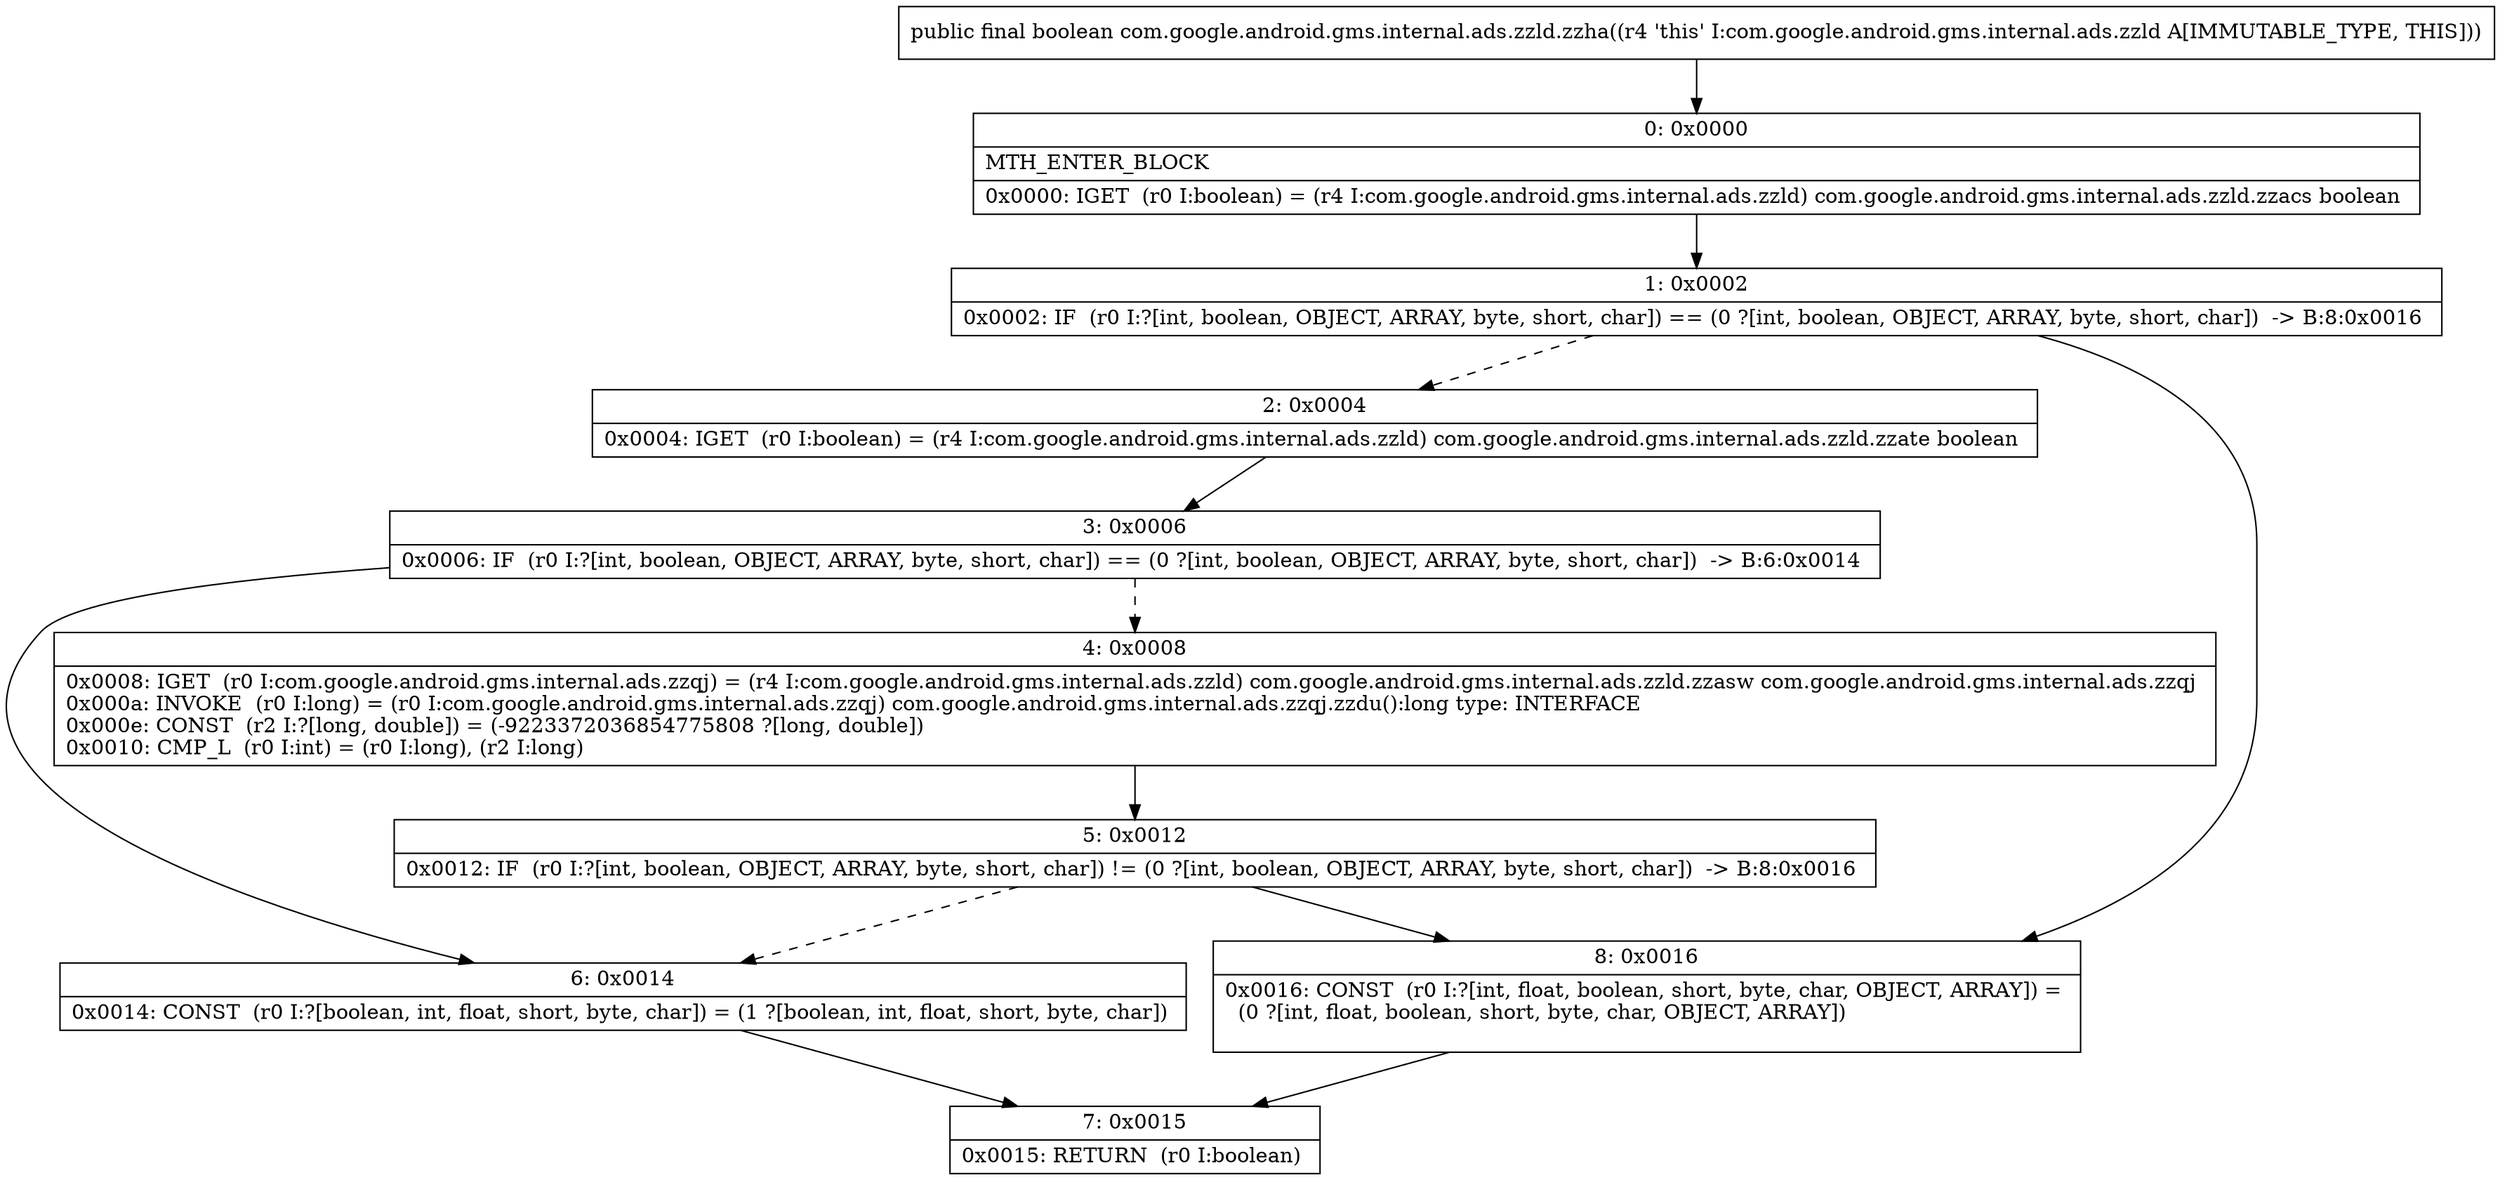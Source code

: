 digraph "CFG forcom.google.android.gms.internal.ads.zzld.zzha()Z" {
Node_0 [shape=record,label="{0\:\ 0x0000|MTH_ENTER_BLOCK\l|0x0000: IGET  (r0 I:boolean) = (r4 I:com.google.android.gms.internal.ads.zzld) com.google.android.gms.internal.ads.zzld.zzacs boolean \l}"];
Node_1 [shape=record,label="{1\:\ 0x0002|0x0002: IF  (r0 I:?[int, boolean, OBJECT, ARRAY, byte, short, char]) == (0 ?[int, boolean, OBJECT, ARRAY, byte, short, char])  \-\> B:8:0x0016 \l}"];
Node_2 [shape=record,label="{2\:\ 0x0004|0x0004: IGET  (r0 I:boolean) = (r4 I:com.google.android.gms.internal.ads.zzld) com.google.android.gms.internal.ads.zzld.zzate boolean \l}"];
Node_3 [shape=record,label="{3\:\ 0x0006|0x0006: IF  (r0 I:?[int, boolean, OBJECT, ARRAY, byte, short, char]) == (0 ?[int, boolean, OBJECT, ARRAY, byte, short, char])  \-\> B:6:0x0014 \l}"];
Node_4 [shape=record,label="{4\:\ 0x0008|0x0008: IGET  (r0 I:com.google.android.gms.internal.ads.zzqj) = (r4 I:com.google.android.gms.internal.ads.zzld) com.google.android.gms.internal.ads.zzld.zzasw com.google.android.gms.internal.ads.zzqj \l0x000a: INVOKE  (r0 I:long) = (r0 I:com.google.android.gms.internal.ads.zzqj) com.google.android.gms.internal.ads.zzqj.zzdu():long type: INTERFACE \l0x000e: CONST  (r2 I:?[long, double]) = (\-9223372036854775808 ?[long, double]) \l0x0010: CMP_L  (r0 I:int) = (r0 I:long), (r2 I:long) \l}"];
Node_5 [shape=record,label="{5\:\ 0x0012|0x0012: IF  (r0 I:?[int, boolean, OBJECT, ARRAY, byte, short, char]) != (0 ?[int, boolean, OBJECT, ARRAY, byte, short, char])  \-\> B:8:0x0016 \l}"];
Node_6 [shape=record,label="{6\:\ 0x0014|0x0014: CONST  (r0 I:?[boolean, int, float, short, byte, char]) = (1 ?[boolean, int, float, short, byte, char]) \l}"];
Node_7 [shape=record,label="{7\:\ 0x0015|0x0015: RETURN  (r0 I:boolean) \l}"];
Node_8 [shape=record,label="{8\:\ 0x0016|0x0016: CONST  (r0 I:?[int, float, boolean, short, byte, char, OBJECT, ARRAY]) = \l  (0 ?[int, float, boolean, short, byte, char, OBJECT, ARRAY])\l \l}"];
MethodNode[shape=record,label="{public final boolean com.google.android.gms.internal.ads.zzld.zzha((r4 'this' I:com.google.android.gms.internal.ads.zzld A[IMMUTABLE_TYPE, THIS])) }"];
MethodNode -> Node_0;
Node_0 -> Node_1;
Node_1 -> Node_2[style=dashed];
Node_1 -> Node_8;
Node_2 -> Node_3;
Node_3 -> Node_4[style=dashed];
Node_3 -> Node_6;
Node_4 -> Node_5;
Node_5 -> Node_6[style=dashed];
Node_5 -> Node_8;
Node_6 -> Node_7;
Node_8 -> Node_7;
}

